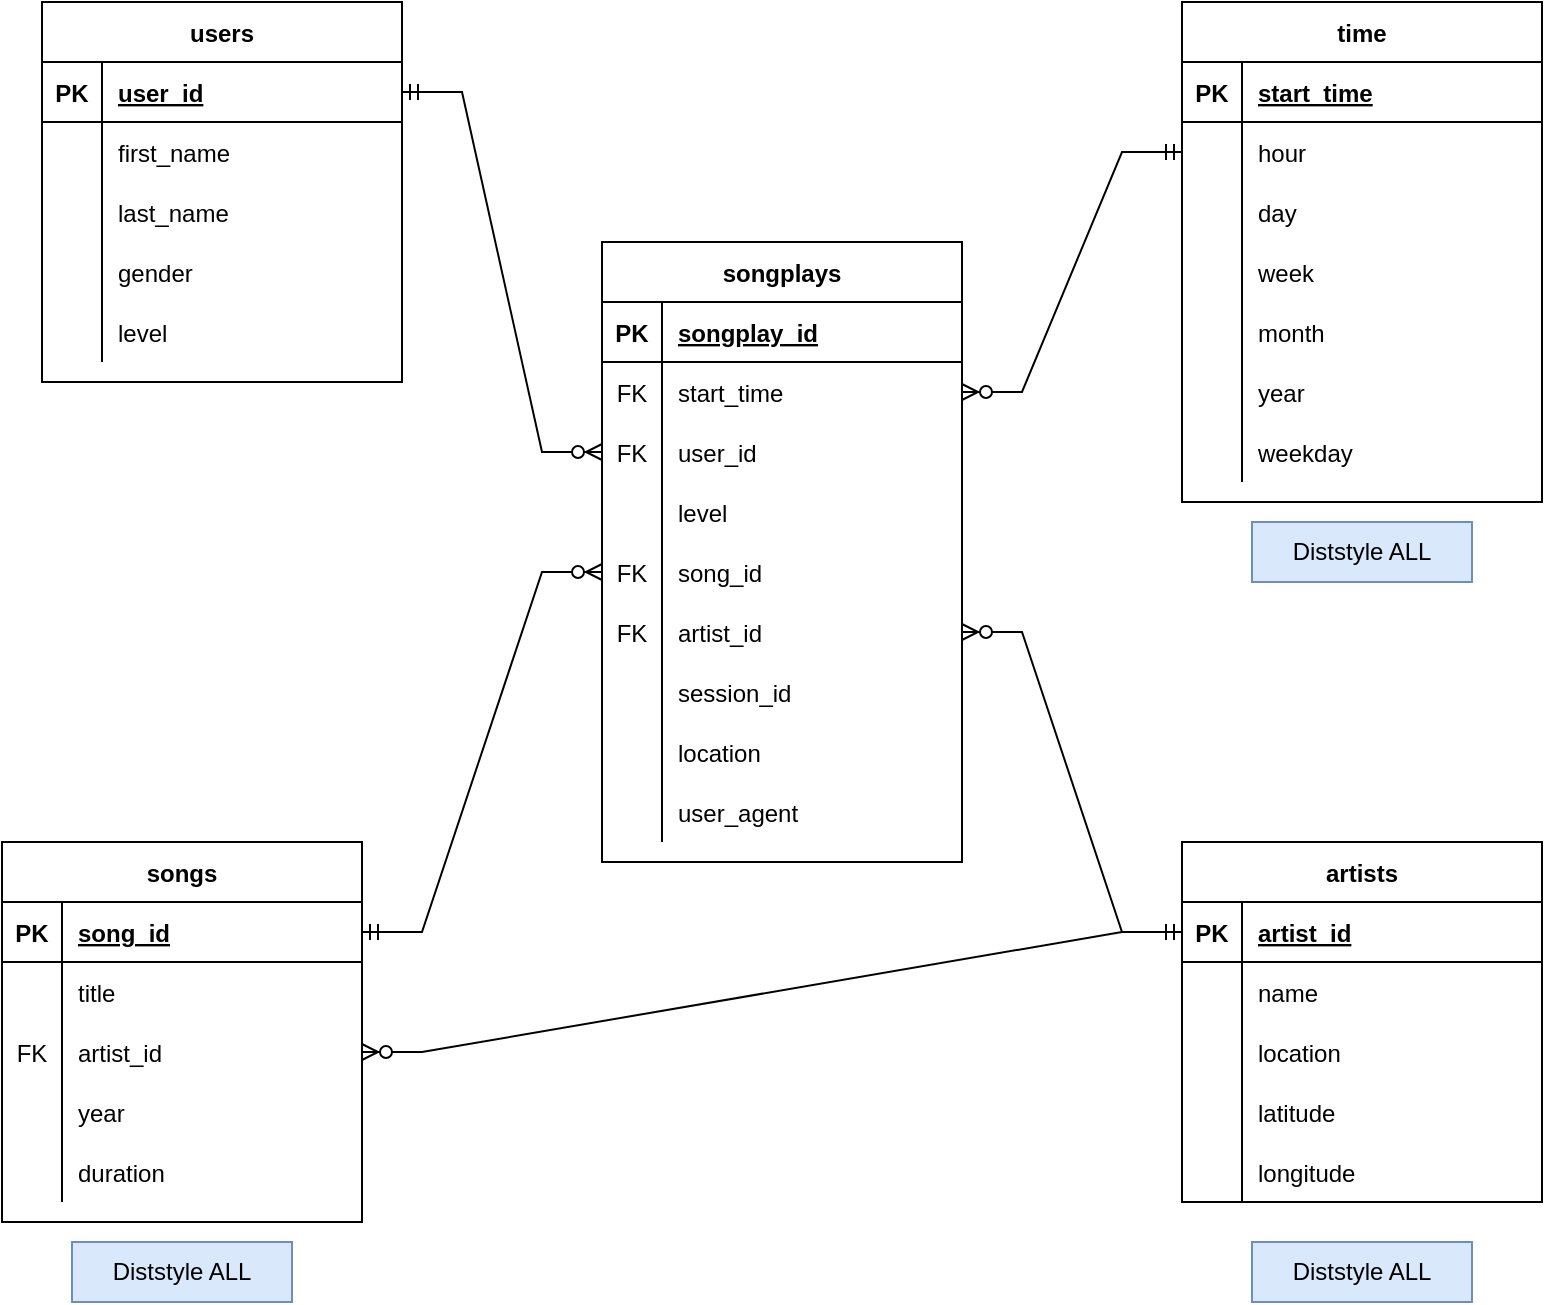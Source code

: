 <mxfile version="17.4.4" type="google" pages="2"><diagram id="8LE7-iuVYeXYyqRuZCR0" name="Page-1"><mxGraphModel dx="818" dy="473" grid="1" gridSize="10" guides="1" tooltips="1" connect="1" arrows="1" fold="1" page="1" pageScale="1" pageWidth="850" pageHeight="1100" math="0" shadow="0"><root><mxCell id="0"/><mxCell id="1" parent="0"/><mxCell id="1mULB4DlafDrZIWsyUj8-1" value="songplays" style="shape=table;startSize=30;container=1;collapsible=1;childLayout=tableLayout;fixedRows=1;rowLines=0;fontStyle=1;align=center;resizeLast=1;" vertex="1" parent="1"><mxGeometry x="330" y="200" width="180" height="310" as="geometry"/></mxCell><mxCell id="1mULB4DlafDrZIWsyUj8-2" value="" style="shape=tableRow;horizontal=0;startSize=0;swimlaneHead=0;swimlaneBody=0;fillColor=none;collapsible=0;dropTarget=0;points=[[0,0.5],[1,0.5]];portConstraint=eastwest;top=0;left=0;right=0;bottom=1;" vertex="1" parent="1mULB4DlafDrZIWsyUj8-1"><mxGeometry y="30" width="180" height="30" as="geometry"/></mxCell><mxCell id="1mULB4DlafDrZIWsyUj8-3" value="PK" style="shape=partialRectangle;connectable=0;fillColor=none;top=0;left=0;bottom=0;right=0;fontStyle=1;overflow=hidden;" vertex="1" parent="1mULB4DlafDrZIWsyUj8-2"><mxGeometry width="30" height="30" as="geometry"><mxRectangle width="30" height="30" as="alternateBounds"/></mxGeometry></mxCell><mxCell id="1mULB4DlafDrZIWsyUj8-4" value="songplay_id" style="shape=partialRectangle;connectable=0;fillColor=none;top=0;left=0;bottom=0;right=0;align=left;spacingLeft=6;fontStyle=5;overflow=hidden;" vertex="1" parent="1mULB4DlafDrZIWsyUj8-2"><mxGeometry x="30" width="150" height="30" as="geometry"><mxRectangle width="150" height="30" as="alternateBounds"/></mxGeometry></mxCell><mxCell id="1mULB4DlafDrZIWsyUj8-5" value="" style="shape=tableRow;horizontal=0;startSize=0;swimlaneHead=0;swimlaneBody=0;fillColor=none;collapsible=0;dropTarget=0;points=[[0,0.5],[1,0.5]];portConstraint=eastwest;top=0;left=0;right=0;bottom=0;" vertex="1" parent="1mULB4DlafDrZIWsyUj8-1"><mxGeometry y="60" width="180" height="30" as="geometry"/></mxCell><mxCell id="1mULB4DlafDrZIWsyUj8-6" value="FK" style="shape=partialRectangle;connectable=0;fillColor=none;top=0;left=0;bottom=0;right=0;editable=1;overflow=hidden;" vertex="1" parent="1mULB4DlafDrZIWsyUj8-5"><mxGeometry width="30" height="30" as="geometry"><mxRectangle width="30" height="30" as="alternateBounds"/></mxGeometry></mxCell><mxCell id="1mULB4DlafDrZIWsyUj8-7" value="start_time" style="shape=partialRectangle;connectable=0;fillColor=none;top=0;left=0;bottom=0;right=0;align=left;spacingLeft=6;overflow=hidden;" vertex="1" parent="1mULB4DlafDrZIWsyUj8-5"><mxGeometry x="30" width="150" height="30" as="geometry"><mxRectangle width="150" height="30" as="alternateBounds"/></mxGeometry></mxCell><mxCell id="1mULB4DlafDrZIWsyUj8-8" value="" style="shape=tableRow;horizontal=0;startSize=0;swimlaneHead=0;swimlaneBody=0;fillColor=none;collapsible=0;dropTarget=0;points=[[0,0.5],[1,0.5]];portConstraint=eastwest;top=0;left=0;right=0;bottom=0;" vertex="1" parent="1mULB4DlafDrZIWsyUj8-1"><mxGeometry y="90" width="180" height="30" as="geometry"/></mxCell><mxCell id="1mULB4DlafDrZIWsyUj8-9" value="FK" style="shape=partialRectangle;connectable=0;fillColor=none;top=0;left=0;bottom=0;right=0;editable=1;overflow=hidden;" vertex="1" parent="1mULB4DlafDrZIWsyUj8-8"><mxGeometry width="30" height="30" as="geometry"><mxRectangle width="30" height="30" as="alternateBounds"/></mxGeometry></mxCell><mxCell id="1mULB4DlafDrZIWsyUj8-10" value="user_id" style="shape=partialRectangle;connectable=0;fillColor=none;top=0;left=0;bottom=0;right=0;align=left;spacingLeft=6;overflow=hidden;" vertex="1" parent="1mULB4DlafDrZIWsyUj8-8"><mxGeometry x="30" width="150" height="30" as="geometry"><mxRectangle width="150" height="30" as="alternateBounds"/></mxGeometry></mxCell><mxCell id="1mULB4DlafDrZIWsyUj8-11" value="" style="shape=tableRow;horizontal=0;startSize=0;swimlaneHead=0;swimlaneBody=0;fillColor=none;collapsible=0;dropTarget=0;points=[[0,0.5],[1,0.5]];portConstraint=eastwest;top=0;left=0;right=0;bottom=0;" vertex="1" parent="1mULB4DlafDrZIWsyUj8-1"><mxGeometry y="120" width="180" height="30" as="geometry"/></mxCell><mxCell id="1mULB4DlafDrZIWsyUj8-12" value="" style="shape=partialRectangle;connectable=0;fillColor=none;top=0;left=0;bottom=0;right=0;editable=1;overflow=hidden;" vertex="1" parent="1mULB4DlafDrZIWsyUj8-11"><mxGeometry width="30" height="30" as="geometry"><mxRectangle width="30" height="30" as="alternateBounds"/></mxGeometry></mxCell><mxCell id="1mULB4DlafDrZIWsyUj8-13" value="level" style="shape=partialRectangle;connectable=0;fillColor=none;top=0;left=0;bottom=0;right=0;align=left;spacingLeft=6;overflow=hidden;" vertex="1" parent="1mULB4DlafDrZIWsyUj8-11"><mxGeometry x="30" width="150" height="30" as="geometry"><mxRectangle width="150" height="30" as="alternateBounds"/></mxGeometry></mxCell><mxCell id="1mULB4DlafDrZIWsyUj8-14" value="" style="shape=tableRow;horizontal=0;startSize=0;swimlaneHead=0;swimlaneBody=0;fillColor=none;collapsible=0;dropTarget=0;points=[[0,0.5],[1,0.5]];portConstraint=eastwest;top=0;left=0;right=0;bottom=0;" vertex="1" parent="1mULB4DlafDrZIWsyUj8-1"><mxGeometry y="150" width="180" height="30" as="geometry"/></mxCell><mxCell id="1mULB4DlafDrZIWsyUj8-15" value="FK" style="shape=partialRectangle;connectable=0;fillColor=none;top=0;left=0;bottom=0;right=0;editable=1;overflow=hidden;" vertex="1" parent="1mULB4DlafDrZIWsyUj8-14"><mxGeometry width="30" height="30" as="geometry"><mxRectangle width="30" height="30" as="alternateBounds"/></mxGeometry></mxCell><mxCell id="1mULB4DlafDrZIWsyUj8-16" value="song_id" style="shape=partialRectangle;connectable=0;fillColor=none;top=0;left=0;bottom=0;right=0;align=left;spacingLeft=6;overflow=hidden;" vertex="1" parent="1mULB4DlafDrZIWsyUj8-14"><mxGeometry x="30" width="150" height="30" as="geometry"><mxRectangle width="150" height="30" as="alternateBounds"/></mxGeometry></mxCell><mxCell id="1mULB4DlafDrZIWsyUj8-17" value="" style="shape=tableRow;horizontal=0;startSize=0;swimlaneHead=0;swimlaneBody=0;fillColor=none;collapsible=0;dropTarget=0;points=[[0,0.5],[1,0.5]];portConstraint=eastwest;top=0;left=0;right=0;bottom=0;" vertex="1" parent="1mULB4DlafDrZIWsyUj8-1"><mxGeometry y="180" width="180" height="30" as="geometry"/></mxCell><mxCell id="1mULB4DlafDrZIWsyUj8-18" value="FK" style="shape=partialRectangle;connectable=0;fillColor=none;top=0;left=0;bottom=0;right=0;editable=1;overflow=hidden;" vertex="1" parent="1mULB4DlafDrZIWsyUj8-17"><mxGeometry width="30" height="30" as="geometry"><mxRectangle width="30" height="30" as="alternateBounds"/></mxGeometry></mxCell><mxCell id="1mULB4DlafDrZIWsyUj8-19" value="artist_id" style="shape=partialRectangle;connectable=0;fillColor=none;top=0;left=0;bottom=0;right=0;align=left;spacingLeft=6;overflow=hidden;" vertex="1" parent="1mULB4DlafDrZIWsyUj8-17"><mxGeometry x="30" width="150" height="30" as="geometry"><mxRectangle width="150" height="30" as="alternateBounds"/></mxGeometry></mxCell><mxCell id="1mULB4DlafDrZIWsyUj8-20" value="" style="shape=tableRow;horizontal=0;startSize=0;swimlaneHead=0;swimlaneBody=0;fillColor=none;collapsible=0;dropTarget=0;points=[[0,0.5],[1,0.5]];portConstraint=eastwest;top=0;left=0;right=0;bottom=0;" vertex="1" parent="1mULB4DlafDrZIWsyUj8-1"><mxGeometry y="210" width="180" height="30" as="geometry"/></mxCell><mxCell id="1mULB4DlafDrZIWsyUj8-21" value="" style="shape=partialRectangle;connectable=0;fillColor=none;top=0;left=0;bottom=0;right=0;editable=1;overflow=hidden;" vertex="1" parent="1mULB4DlafDrZIWsyUj8-20"><mxGeometry width="30" height="30" as="geometry"><mxRectangle width="30" height="30" as="alternateBounds"/></mxGeometry></mxCell><mxCell id="1mULB4DlafDrZIWsyUj8-22" value="session_id" style="shape=partialRectangle;connectable=0;fillColor=none;top=0;left=0;bottom=0;right=0;align=left;spacingLeft=6;overflow=hidden;" vertex="1" parent="1mULB4DlafDrZIWsyUj8-20"><mxGeometry x="30" width="150" height="30" as="geometry"><mxRectangle width="150" height="30" as="alternateBounds"/></mxGeometry></mxCell><mxCell id="1mULB4DlafDrZIWsyUj8-23" value="" style="shape=tableRow;horizontal=0;startSize=0;swimlaneHead=0;swimlaneBody=0;fillColor=none;collapsible=0;dropTarget=0;points=[[0,0.5],[1,0.5]];portConstraint=eastwest;top=0;left=0;right=0;bottom=0;" vertex="1" parent="1mULB4DlafDrZIWsyUj8-1"><mxGeometry y="240" width="180" height="30" as="geometry"/></mxCell><mxCell id="1mULB4DlafDrZIWsyUj8-24" value="" style="shape=partialRectangle;connectable=0;fillColor=none;top=0;left=0;bottom=0;right=0;editable=1;overflow=hidden;" vertex="1" parent="1mULB4DlafDrZIWsyUj8-23"><mxGeometry width="30" height="30" as="geometry"><mxRectangle width="30" height="30" as="alternateBounds"/></mxGeometry></mxCell><mxCell id="1mULB4DlafDrZIWsyUj8-25" value="location" style="shape=partialRectangle;connectable=0;fillColor=none;top=0;left=0;bottom=0;right=0;align=left;spacingLeft=6;overflow=hidden;" vertex="1" parent="1mULB4DlafDrZIWsyUj8-23"><mxGeometry x="30" width="150" height="30" as="geometry"><mxRectangle width="150" height="30" as="alternateBounds"/></mxGeometry></mxCell><mxCell id="1mULB4DlafDrZIWsyUj8-26" value="" style="shape=tableRow;horizontal=0;startSize=0;swimlaneHead=0;swimlaneBody=0;fillColor=none;collapsible=0;dropTarget=0;points=[[0,0.5],[1,0.5]];portConstraint=eastwest;top=0;left=0;right=0;bottom=0;" vertex="1" parent="1mULB4DlafDrZIWsyUj8-1"><mxGeometry y="270" width="180" height="30" as="geometry"/></mxCell><mxCell id="1mULB4DlafDrZIWsyUj8-27" value="" style="shape=partialRectangle;connectable=0;fillColor=none;top=0;left=0;bottom=0;right=0;editable=1;overflow=hidden;" vertex="1" parent="1mULB4DlafDrZIWsyUj8-26"><mxGeometry width="30" height="30" as="geometry"><mxRectangle width="30" height="30" as="alternateBounds"/></mxGeometry></mxCell><mxCell id="1mULB4DlafDrZIWsyUj8-28" value="user_agent" style="shape=partialRectangle;connectable=0;fillColor=none;top=0;left=0;bottom=0;right=0;align=left;spacingLeft=6;overflow=hidden;" vertex="1" parent="1mULB4DlafDrZIWsyUj8-26"><mxGeometry x="30" width="150" height="30" as="geometry"><mxRectangle width="150" height="30" as="alternateBounds"/></mxGeometry></mxCell><mxCell id="1mULB4DlafDrZIWsyUj8-29" value="artists" style="shape=table;startSize=30;container=1;collapsible=1;childLayout=tableLayout;fixedRows=1;rowLines=0;fontStyle=1;align=center;resizeLast=1;" vertex="1" parent="1"><mxGeometry x="620" y="500" width="180" height="180" as="geometry"/></mxCell><mxCell id="1mULB4DlafDrZIWsyUj8-30" value="" style="shape=tableRow;horizontal=0;startSize=0;swimlaneHead=0;swimlaneBody=0;fillColor=none;collapsible=0;dropTarget=0;points=[[0,0.5],[1,0.5]];portConstraint=eastwest;top=0;left=0;right=0;bottom=1;" vertex="1" parent="1mULB4DlafDrZIWsyUj8-29"><mxGeometry y="30" width="180" height="30" as="geometry"/></mxCell><mxCell id="1mULB4DlafDrZIWsyUj8-31" value="PK" style="shape=partialRectangle;connectable=0;fillColor=none;top=0;left=0;bottom=0;right=0;fontStyle=1;overflow=hidden;" vertex="1" parent="1mULB4DlafDrZIWsyUj8-30"><mxGeometry width="30" height="30" as="geometry"><mxRectangle width="30" height="30" as="alternateBounds"/></mxGeometry></mxCell><mxCell id="1mULB4DlafDrZIWsyUj8-32" value="artist_id" style="shape=partialRectangle;connectable=0;fillColor=none;top=0;left=0;bottom=0;right=0;align=left;spacingLeft=6;fontStyle=5;overflow=hidden;" vertex="1" parent="1mULB4DlafDrZIWsyUj8-30"><mxGeometry x="30" width="150" height="30" as="geometry"><mxRectangle width="150" height="30" as="alternateBounds"/></mxGeometry></mxCell><mxCell id="1mULB4DlafDrZIWsyUj8-33" value="" style="shape=tableRow;horizontal=0;startSize=0;swimlaneHead=0;swimlaneBody=0;fillColor=none;collapsible=0;dropTarget=0;points=[[0,0.5],[1,0.5]];portConstraint=eastwest;top=0;left=0;right=0;bottom=0;" vertex="1" parent="1mULB4DlafDrZIWsyUj8-29"><mxGeometry y="60" width="180" height="30" as="geometry"/></mxCell><mxCell id="1mULB4DlafDrZIWsyUj8-34" value="" style="shape=partialRectangle;connectable=0;fillColor=none;top=0;left=0;bottom=0;right=0;editable=1;overflow=hidden;" vertex="1" parent="1mULB4DlafDrZIWsyUj8-33"><mxGeometry width="30" height="30" as="geometry"><mxRectangle width="30" height="30" as="alternateBounds"/></mxGeometry></mxCell><mxCell id="1mULB4DlafDrZIWsyUj8-35" value="name" style="shape=partialRectangle;connectable=0;fillColor=none;top=0;left=0;bottom=0;right=0;align=left;spacingLeft=6;overflow=hidden;" vertex="1" parent="1mULB4DlafDrZIWsyUj8-33"><mxGeometry x="30" width="150" height="30" as="geometry"><mxRectangle width="150" height="30" as="alternateBounds"/></mxGeometry></mxCell><mxCell id="1mULB4DlafDrZIWsyUj8-36" value="" style="shape=tableRow;horizontal=0;startSize=0;swimlaneHead=0;swimlaneBody=0;fillColor=none;collapsible=0;dropTarget=0;points=[[0,0.5],[1,0.5]];portConstraint=eastwest;top=0;left=0;right=0;bottom=0;" vertex="1" parent="1mULB4DlafDrZIWsyUj8-29"><mxGeometry y="90" width="180" height="30" as="geometry"/></mxCell><mxCell id="1mULB4DlafDrZIWsyUj8-37" value="" style="shape=partialRectangle;connectable=0;fillColor=none;top=0;left=0;bottom=0;right=0;editable=1;overflow=hidden;" vertex="1" parent="1mULB4DlafDrZIWsyUj8-36"><mxGeometry width="30" height="30" as="geometry"><mxRectangle width="30" height="30" as="alternateBounds"/></mxGeometry></mxCell><mxCell id="1mULB4DlafDrZIWsyUj8-38" value="location" style="shape=partialRectangle;connectable=0;fillColor=none;top=0;left=0;bottom=0;right=0;align=left;spacingLeft=6;overflow=hidden;" vertex="1" parent="1mULB4DlafDrZIWsyUj8-36"><mxGeometry x="30" width="150" height="30" as="geometry"><mxRectangle width="150" height="30" as="alternateBounds"/></mxGeometry></mxCell><mxCell id="1mULB4DlafDrZIWsyUj8-39" value="" style="shape=tableRow;horizontal=0;startSize=0;swimlaneHead=0;swimlaneBody=0;fillColor=none;collapsible=0;dropTarget=0;points=[[0,0.5],[1,0.5]];portConstraint=eastwest;top=0;left=0;right=0;bottom=0;" vertex="1" parent="1mULB4DlafDrZIWsyUj8-29"><mxGeometry y="120" width="180" height="30" as="geometry"/></mxCell><mxCell id="1mULB4DlafDrZIWsyUj8-40" value="" style="shape=partialRectangle;connectable=0;fillColor=none;top=0;left=0;bottom=0;right=0;editable=1;overflow=hidden;" vertex="1" parent="1mULB4DlafDrZIWsyUj8-39"><mxGeometry width="30" height="30" as="geometry"><mxRectangle width="30" height="30" as="alternateBounds"/></mxGeometry></mxCell><mxCell id="1mULB4DlafDrZIWsyUj8-41" value="latitude" style="shape=partialRectangle;connectable=0;fillColor=none;top=0;left=0;bottom=0;right=0;align=left;spacingLeft=6;overflow=hidden;" vertex="1" parent="1mULB4DlafDrZIWsyUj8-39"><mxGeometry x="30" width="150" height="30" as="geometry"><mxRectangle width="150" height="30" as="alternateBounds"/></mxGeometry></mxCell><mxCell id="1mULB4DlafDrZIWsyUj8-42" value="" style="shape=tableRow;horizontal=0;startSize=0;swimlaneHead=0;swimlaneBody=0;fillColor=none;collapsible=0;dropTarget=0;points=[[0,0.5],[1,0.5]];portConstraint=eastwest;top=0;left=0;right=0;bottom=0;" vertex="1" parent="1mULB4DlafDrZIWsyUj8-29"><mxGeometry y="150" width="180" height="30" as="geometry"/></mxCell><mxCell id="1mULB4DlafDrZIWsyUj8-43" value="" style="shape=partialRectangle;connectable=0;fillColor=none;top=0;left=0;bottom=0;right=0;editable=1;overflow=hidden;" vertex="1" parent="1mULB4DlafDrZIWsyUj8-42"><mxGeometry width="30" height="30" as="geometry"><mxRectangle width="30" height="30" as="alternateBounds"/></mxGeometry></mxCell><mxCell id="1mULB4DlafDrZIWsyUj8-44" value="longitude" style="shape=partialRectangle;connectable=0;fillColor=none;top=0;left=0;bottom=0;right=0;align=left;spacingLeft=6;overflow=hidden;" vertex="1" parent="1mULB4DlafDrZIWsyUj8-42"><mxGeometry x="30" width="150" height="30" as="geometry"><mxRectangle width="150" height="30" as="alternateBounds"/></mxGeometry></mxCell><mxCell id="1mULB4DlafDrZIWsyUj8-45" value="users" style="shape=table;startSize=30;container=1;collapsible=1;childLayout=tableLayout;fixedRows=1;rowLines=0;fontStyle=1;align=center;resizeLast=1;" vertex="1" parent="1"><mxGeometry x="50" y="80" width="180" height="190" as="geometry"/></mxCell><mxCell id="1mULB4DlafDrZIWsyUj8-46" value="" style="shape=tableRow;horizontal=0;startSize=0;swimlaneHead=0;swimlaneBody=0;fillColor=none;collapsible=0;dropTarget=0;points=[[0,0.5],[1,0.5]];portConstraint=eastwest;top=0;left=0;right=0;bottom=1;" vertex="1" parent="1mULB4DlafDrZIWsyUj8-45"><mxGeometry y="30" width="180" height="30" as="geometry"/></mxCell><mxCell id="1mULB4DlafDrZIWsyUj8-47" value="PK" style="shape=partialRectangle;connectable=0;fillColor=none;top=0;left=0;bottom=0;right=0;fontStyle=1;overflow=hidden;" vertex="1" parent="1mULB4DlafDrZIWsyUj8-46"><mxGeometry width="30" height="30" as="geometry"><mxRectangle width="30" height="30" as="alternateBounds"/></mxGeometry></mxCell><mxCell id="1mULB4DlafDrZIWsyUj8-48" value="user_id" style="shape=partialRectangle;connectable=0;fillColor=none;top=0;left=0;bottom=0;right=0;align=left;spacingLeft=6;fontStyle=5;overflow=hidden;" vertex="1" parent="1mULB4DlafDrZIWsyUj8-46"><mxGeometry x="30" width="150" height="30" as="geometry"><mxRectangle width="150" height="30" as="alternateBounds"/></mxGeometry></mxCell><mxCell id="1mULB4DlafDrZIWsyUj8-49" value="" style="shape=tableRow;horizontal=0;startSize=0;swimlaneHead=0;swimlaneBody=0;fillColor=none;collapsible=0;dropTarget=0;points=[[0,0.5],[1,0.5]];portConstraint=eastwest;top=0;left=0;right=0;bottom=0;" vertex="1" parent="1mULB4DlafDrZIWsyUj8-45"><mxGeometry y="60" width="180" height="30" as="geometry"/></mxCell><mxCell id="1mULB4DlafDrZIWsyUj8-50" value="" style="shape=partialRectangle;connectable=0;fillColor=none;top=0;left=0;bottom=0;right=0;editable=1;overflow=hidden;" vertex="1" parent="1mULB4DlafDrZIWsyUj8-49"><mxGeometry width="30" height="30" as="geometry"><mxRectangle width="30" height="30" as="alternateBounds"/></mxGeometry></mxCell><mxCell id="1mULB4DlafDrZIWsyUj8-51" value="first_name" style="shape=partialRectangle;connectable=0;fillColor=none;top=0;left=0;bottom=0;right=0;align=left;spacingLeft=6;overflow=hidden;" vertex="1" parent="1mULB4DlafDrZIWsyUj8-49"><mxGeometry x="30" width="150" height="30" as="geometry"><mxRectangle width="150" height="30" as="alternateBounds"/></mxGeometry></mxCell><mxCell id="1mULB4DlafDrZIWsyUj8-52" value="" style="shape=tableRow;horizontal=0;startSize=0;swimlaneHead=0;swimlaneBody=0;fillColor=none;collapsible=0;dropTarget=0;points=[[0,0.5],[1,0.5]];portConstraint=eastwest;top=0;left=0;right=0;bottom=0;" vertex="1" parent="1mULB4DlafDrZIWsyUj8-45"><mxGeometry y="90" width="180" height="30" as="geometry"/></mxCell><mxCell id="1mULB4DlafDrZIWsyUj8-53" value="" style="shape=partialRectangle;connectable=0;fillColor=none;top=0;left=0;bottom=0;right=0;editable=1;overflow=hidden;" vertex="1" parent="1mULB4DlafDrZIWsyUj8-52"><mxGeometry width="30" height="30" as="geometry"><mxRectangle width="30" height="30" as="alternateBounds"/></mxGeometry></mxCell><mxCell id="1mULB4DlafDrZIWsyUj8-54" value="last_name" style="shape=partialRectangle;connectable=0;fillColor=none;top=0;left=0;bottom=0;right=0;align=left;spacingLeft=6;overflow=hidden;" vertex="1" parent="1mULB4DlafDrZIWsyUj8-52"><mxGeometry x="30" width="150" height="30" as="geometry"><mxRectangle width="150" height="30" as="alternateBounds"/></mxGeometry></mxCell><mxCell id="1mULB4DlafDrZIWsyUj8-55" value="" style="shape=tableRow;horizontal=0;startSize=0;swimlaneHead=0;swimlaneBody=0;fillColor=none;collapsible=0;dropTarget=0;points=[[0,0.5],[1,0.5]];portConstraint=eastwest;top=0;left=0;right=0;bottom=0;" vertex="1" parent="1mULB4DlafDrZIWsyUj8-45"><mxGeometry y="120" width="180" height="30" as="geometry"/></mxCell><mxCell id="1mULB4DlafDrZIWsyUj8-56" value="" style="shape=partialRectangle;connectable=0;fillColor=none;top=0;left=0;bottom=0;right=0;editable=1;overflow=hidden;" vertex="1" parent="1mULB4DlafDrZIWsyUj8-55"><mxGeometry width="30" height="30" as="geometry"><mxRectangle width="30" height="30" as="alternateBounds"/></mxGeometry></mxCell><mxCell id="1mULB4DlafDrZIWsyUj8-57" value="gender" style="shape=partialRectangle;connectable=0;fillColor=none;top=0;left=0;bottom=0;right=0;align=left;spacingLeft=6;overflow=hidden;" vertex="1" parent="1mULB4DlafDrZIWsyUj8-55"><mxGeometry x="30" width="150" height="30" as="geometry"><mxRectangle width="150" height="30" as="alternateBounds"/></mxGeometry></mxCell><mxCell id="1mULB4DlafDrZIWsyUj8-58" value="" style="shape=tableRow;horizontal=0;startSize=0;swimlaneHead=0;swimlaneBody=0;fillColor=none;collapsible=0;dropTarget=0;points=[[0,0.5],[1,0.5]];portConstraint=eastwest;top=0;left=0;right=0;bottom=0;" vertex="1" parent="1mULB4DlafDrZIWsyUj8-45"><mxGeometry y="150" width="180" height="30" as="geometry"/></mxCell><mxCell id="1mULB4DlafDrZIWsyUj8-59" value="" style="shape=partialRectangle;connectable=0;fillColor=none;top=0;left=0;bottom=0;right=0;editable=1;overflow=hidden;" vertex="1" parent="1mULB4DlafDrZIWsyUj8-58"><mxGeometry width="30" height="30" as="geometry"><mxRectangle width="30" height="30" as="alternateBounds"/></mxGeometry></mxCell><mxCell id="1mULB4DlafDrZIWsyUj8-60" value="level" style="shape=partialRectangle;connectable=0;fillColor=none;top=0;left=0;bottom=0;right=0;align=left;spacingLeft=6;overflow=hidden;" vertex="1" parent="1mULB4DlafDrZIWsyUj8-58"><mxGeometry x="30" width="150" height="30" as="geometry"><mxRectangle width="150" height="30" as="alternateBounds"/></mxGeometry></mxCell><mxCell id="1mULB4DlafDrZIWsyUj8-61" value="time" style="shape=table;startSize=30;container=1;collapsible=1;childLayout=tableLayout;fixedRows=1;rowLines=0;fontStyle=1;align=center;resizeLast=1;" vertex="1" parent="1"><mxGeometry x="620" y="80" width="180" height="250" as="geometry"/></mxCell><mxCell id="1mULB4DlafDrZIWsyUj8-62" value="" style="shape=tableRow;horizontal=0;startSize=0;swimlaneHead=0;swimlaneBody=0;fillColor=none;collapsible=0;dropTarget=0;points=[[0,0.5],[1,0.5]];portConstraint=eastwest;top=0;left=0;right=0;bottom=1;" vertex="1" parent="1mULB4DlafDrZIWsyUj8-61"><mxGeometry y="30" width="180" height="30" as="geometry"/></mxCell><mxCell id="1mULB4DlafDrZIWsyUj8-63" value="PK" style="shape=partialRectangle;connectable=0;fillColor=none;top=0;left=0;bottom=0;right=0;fontStyle=1;overflow=hidden;" vertex="1" parent="1mULB4DlafDrZIWsyUj8-62"><mxGeometry width="30" height="30" as="geometry"><mxRectangle width="30" height="30" as="alternateBounds"/></mxGeometry></mxCell><mxCell id="1mULB4DlafDrZIWsyUj8-64" value="start_time" style="shape=partialRectangle;connectable=0;fillColor=none;top=0;left=0;bottom=0;right=0;align=left;spacingLeft=6;fontStyle=5;overflow=hidden;" vertex="1" parent="1mULB4DlafDrZIWsyUj8-62"><mxGeometry x="30" width="150" height="30" as="geometry"><mxRectangle width="150" height="30" as="alternateBounds"/></mxGeometry></mxCell><mxCell id="1mULB4DlafDrZIWsyUj8-65" value="" style="shape=tableRow;horizontal=0;startSize=0;swimlaneHead=0;swimlaneBody=0;fillColor=none;collapsible=0;dropTarget=0;points=[[0,0.5],[1,0.5]];portConstraint=eastwest;top=0;left=0;right=0;bottom=0;" vertex="1" parent="1mULB4DlafDrZIWsyUj8-61"><mxGeometry y="60" width="180" height="30" as="geometry"/></mxCell><mxCell id="1mULB4DlafDrZIWsyUj8-66" value="" style="shape=partialRectangle;connectable=0;fillColor=none;top=0;left=0;bottom=0;right=0;editable=1;overflow=hidden;" vertex="1" parent="1mULB4DlafDrZIWsyUj8-65"><mxGeometry width="30" height="30" as="geometry"><mxRectangle width="30" height="30" as="alternateBounds"/></mxGeometry></mxCell><mxCell id="1mULB4DlafDrZIWsyUj8-67" value="hour" style="shape=partialRectangle;connectable=0;fillColor=none;top=0;left=0;bottom=0;right=0;align=left;spacingLeft=6;overflow=hidden;" vertex="1" parent="1mULB4DlafDrZIWsyUj8-65"><mxGeometry x="30" width="150" height="30" as="geometry"><mxRectangle width="150" height="30" as="alternateBounds"/></mxGeometry></mxCell><mxCell id="1mULB4DlafDrZIWsyUj8-68" value="" style="shape=tableRow;horizontal=0;startSize=0;swimlaneHead=0;swimlaneBody=0;fillColor=none;collapsible=0;dropTarget=0;points=[[0,0.5],[1,0.5]];portConstraint=eastwest;top=0;left=0;right=0;bottom=0;" vertex="1" parent="1mULB4DlafDrZIWsyUj8-61"><mxGeometry y="90" width="180" height="30" as="geometry"/></mxCell><mxCell id="1mULB4DlafDrZIWsyUj8-69" value="" style="shape=partialRectangle;connectable=0;fillColor=none;top=0;left=0;bottom=0;right=0;editable=1;overflow=hidden;" vertex="1" parent="1mULB4DlafDrZIWsyUj8-68"><mxGeometry width="30" height="30" as="geometry"><mxRectangle width="30" height="30" as="alternateBounds"/></mxGeometry></mxCell><mxCell id="1mULB4DlafDrZIWsyUj8-70" value="day" style="shape=partialRectangle;connectable=0;fillColor=none;top=0;left=0;bottom=0;right=0;align=left;spacingLeft=6;overflow=hidden;" vertex="1" parent="1mULB4DlafDrZIWsyUj8-68"><mxGeometry x="30" width="150" height="30" as="geometry"><mxRectangle width="150" height="30" as="alternateBounds"/></mxGeometry></mxCell><mxCell id="1mULB4DlafDrZIWsyUj8-71" value="" style="shape=tableRow;horizontal=0;startSize=0;swimlaneHead=0;swimlaneBody=0;fillColor=none;collapsible=0;dropTarget=0;points=[[0,0.5],[1,0.5]];portConstraint=eastwest;top=0;left=0;right=0;bottom=0;" vertex="1" parent="1mULB4DlafDrZIWsyUj8-61"><mxGeometry y="120" width="180" height="30" as="geometry"/></mxCell><mxCell id="1mULB4DlafDrZIWsyUj8-72" value="" style="shape=partialRectangle;connectable=0;fillColor=none;top=0;left=0;bottom=0;right=0;editable=1;overflow=hidden;" vertex="1" parent="1mULB4DlafDrZIWsyUj8-71"><mxGeometry width="30" height="30" as="geometry"><mxRectangle width="30" height="30" as="alternateBounds"/></mxGeometry></mxCell><mxCell id="1mULB4DlafDrZIWsyUj8-73" value="week" style="shape=partialRectangle;connectable=0;fillColor=none;top=0;left=0;bottom=0;right=0;align=left;spacingLeft=6;overflow=hidden;" vertex="1" parent="1mULB4DlafDrZIWsyUj8-71"><mxGeometry x="30" width="150" height="30" as="geometry"><mxRectangle width="150" height="30" as="alternateBounds"/></mxGeometry></mxCell><mxCell id="1mULB4DlafDrZIWsyUj8-74" value="" style="shape=tableRow;horizontal=0;startSize=0;swimlaneHead=0;swimlaneBody=0;fillColor=none;collapsible=0;dropTarget=0;points=[[0,0.5],[1,0.5]];portConstraint=eastwest;top=0;left=0;right=0;bottom=0;" vertex="1" parent="1mULB4DlafDrZIWsyUj8-61"><mxGeometry y="150" width="180" height="30" as="geometry"/></mxCell><mxCell id="1mULB4DlafDrZIWsyUj8-75" value="" style="shape=partialRectangle;connectable=0;fillColor=none;top=0;left=0;bottom=0;right=0;editable=1;overflow=hidden;" vertex="1" parent="1mULB4DlafDrZIWsyUj8-74"><mxGeometry width="30" height="30" as="geometry"><mxRectangle width="30" height="30" as="alternateBounds"/></mxGeometry></mxCell><mxCell id="1mULB4DlafDrZIWsyUj8-76" value="month" style="shape=partialRectangle;connectable=0;fillColor=none;top=0;left=0;bottom=0;right=0;align=left;spacingLeft=6;overflow=hidden;" vertex="1" parent="1mULB4DlafDrZIWsyUj8-74"><mxGeometry x="30" width="150" height="30" as="geometry"><mxRectangle width="150" height="30" as="alternateBounds"/></mxGeometry></mxCell><mxCell id="1mULB4DlafDrZIWsyUj8-77" value="" style="shape=tableRow;horizontal=0;startSize=0;swimlaneHead=0;swimlaneBody=0;fillColor=none;collapsible=0;dropTarget=0;points=[[0,0.5],[1,0.5]];portConstraint=eastwest;top=0;left=0;right=0;bottom=0;" vertex="1" parent="1mULB4DlafDrZIWsyUj8-61"><mxGeometry y="180" width="180" height="30" as="geometry"/></mxCell><mxCell id="1mULB4DlafDrZIWsyUj8-78" value="" style="shape=partialRectangle;connectable=0;fillColor=none;top=0;left=0;bottom=0;right=0;editable=1;overflow=hidden;" vertex="1" parent="1mULB4DlafDrZIWsyUj8-77"><mxGeometry width="30" height="30" as="geometry"><mxRectangle width="30" height="30" as="alternateBounds"/></mxGeometry></mxCell><mxCell id="1mULB4DlafDrZIWsyUj8-79" value="year" style="shape=partialRectangle;connectable=0;fillColor=none;top=0;left=0;bottom=0;right=0;align=left;spacingLeft=6;overflow=hidden;" vertex="1" parent="1mULB4DlafDrZIWsyUj8-77"><mxGeometry x="30" width="150" height="30" as="geometry"><mxRectangle width="150" height="30" as="alternateBounds"/></mxGeometry></mxCell><mxCell id="1mULB4DlafDrZIWsyUj8-80" value="" style="shape=tableRow;horizontal=0;startSize=0;swimlaneHead=0;swimlaneBody=0;fillColor=none;collapsible=0;dropTarget=0;points=[[0,0.5],[1,0.5]];portConstraint=eastwest;top=0;left=0;right=0;bottom=0;" vertex="1" parent="1mULB4DlafDrZIWsyUj8-61"><mxGeometry y="210" width="180" height="30" as="geometry"/></mxCell><mxCell id="1mULB4DlafDrZIWsyUj8-81" value="" style="shape=partialRectangle;connectable=0;fillColor=none;top=0;left=0;bottom=0;right=0;editable=1;overflow=hidden;" vertex="1" parent="1mULB4DlafDrZIWsyUj8-80"><mxGeometry width="30" height="30" as="geometry"><mxRectangle width="30" height="30" as="alternateBounds"/></mxGeometry></mxCell><mxCell id="1mULB4DlafDrZIWsyUj8-82" value="weekday" style="shape=partialRectangle;connectable=0;fillColor=none;top=0;left=0;bottom=0;right=0;align=left;spacingLeft=6;overflow=hidden;" vertex="1" parent="1mULB4DlafDrZIWsyUj8-80"><mxGeometry x="30" width="150" height="30" as="geometry"><mxRectangle width="150" height="30" as="alternateBounds"/></mxGeometry></mxCell><mxCell id="1mULB4DlafDrZIWsyUj8-83" value="songs" style="shape=table;startSize=30;container=1;collapsible=1;childLayout=tableLayout;fixedRows=1;rowLines=0;fontStyle=1;align=center;resizeLast=1;" vertex="1" parent="1"><mxGeometry x="30" y="500" width="180" height="190" as="geometry"/></mxCell><mxCell id="1mULB4DlafDrZIWsyUj8-84" value="" style="shape=tableRow;horizontal=0;startSize=0;swimlaneHead=0;swimlaneBody=0;fillColor=none;collapsible=0;dropTarget=0;points=[[0,0.5],[1,0.5]];portConstraint=eastwest;top=0;left=0;right=0;bottom=1;" vertex="1" parent="1mULB4DlafDrZIWsyUj8-83"><mxGeometry y="30" width="180" height="30" as="geometry"/></mxCell><mxCell id="1mULB4DlafDrZIWsyUj8-85" value="PK" style="shape=partialRectangle;connectable=0;fillColor=none;top=0;left=0;bottom=0;right=0;fontStyle=1;overflow=hidden;" vertex="1" parent="1mULB4DlafDrZIWsyUj8-84"><mxGeometry width="30" height="30" as="geometry"><mxRectangle width="30" height="30" as="alternateBounds"/></mxGeometry></mxCell><mxCell id="1mULB4DlafDrZIWsyUj8-86" value="song_id" style="shape=partialRectangle;connectable=0;fillColor=none;top=0;left=0;bottom=0;right=0;align=left;spacingLeft=6;fontStyle=5;overflow=hidden;" vertex="1" parent="1mULB4DlafDrZIWsyUj8-84"><mxGeometry x="30" width="150" height="30" as="geometry"><mxRectangle width="150" height="30" as="alternateBounds"/></mxGeometry></mxCell><mxCell id="1mULB4DlafDrZIWsyUj8-87" value="" style="shape=tableRow;horizontal=0;startSize=0;swimlaneHead=0;swimlaneBody=0;fillColor=none;collapsible=0;dropTarget=0;points=[[0,0.5],[1,0.5]];portConstraint=eastwest;top=0;left=0;right=0;bottom=0;" vertex="1" parent="1mULB4DlafDrZIWsyUj8-83"><mxGeometry y="60" width="180" height="30" as="geometry"/></mxCell><mxCell id="1mULB4DlafDrZIWsyUj8-88" value="" style="shape=partialRectangle;connectable=0;fillColor=none;top=0;left=0;bottom=0;right=0;editable=1;overflow=hidden;" vertex="1" parent="1mULB4DlafDrZIWsyUj8-87"><mxGeometry width="30" height="30" as="geometry"><mxRectangle width="30" height="30" as="alternateBounds"/></mxGeometry></mxCell><mxCell id="1mULB4DlafDrZIWsyUj8-89" value="title" style="shape=partialRectangle;connectable=0;fillColor=none;top=0;left=0;bottom=0;right=0;align=left;spacingLeft=6;overflow=hidden;" vertex="1" parent="1mULB4DlafDrZIWsyUj8-87"><mxGeometry x="30" width="150" height="30" as="geometry"><mxRectangle width="150" height="30" as="alternateBounds"/></mxGeometry></mxCell><mxCell id="1mULB4DlafDrZIWsyUj8-90" value="" style="shape=tableRow;horizontal=0;startSize=0;swimlaneHead=0;swimlaneBody=0;fillColor=none;collapsible=0;dropTarget=0;points=[[0,0.5],[1,0.5]];portConstraint=eastwest;top=0;left=0;right=0;bottom=0;" vertex="1" parent="1mULB4DlafDrZIWsyUj8-83"><mxGeometry y="90" width="180" height="30" as="geometry"/></mxCell><mxCell id="1mULB4DlafDrZIWsyUj8-91" value="FK" style="shape=partialRectangle;connectable=0;fillColor=none;top=0;left=0;bottom=0;right=0;editable=1;overflow=hidden;" vertex="1" parent="1mULB4DlafDrZIWsyUj8-90"><mxGeometry width="30" height="30" as="geometry"><mxRectangle width="30" height="30" as="alternateBounds"/></mxGeometry></mxCell><mxCell id="1mULB4DlafDrZIWsyUj8-92" value="artist_id    " style="shape=partialRectangle;connectable=0;fillColor=none;top=0;left=0;bottom=0;right=0;align=left;spacingLeft=6;overflow=hidden;" vertex="1" parent="1mULB4DlafDrZIWsyUj8-90"><mxGeometry x="30" width="150" height="30" as="geometry"><mxRectangle width="150" height="30" as="alternateBounds"/></mxGeometry></mxCell><mxCell id="1mULB4DlafDrZIWsyUj8-93" value="" style="shape=tableRow;horizontal=0;startSize=0;swimlaneHead=0;swimlaneBody=0;fillColor=none;collapsible=0;dropTarget=0;points=[[0,0.5],[1,0.5]];portConstraint=eastwest;top=0;left=0;right=0;bottom=0;" vertex="1" parent="1mULB4DlafDrZIWsyUj8-83"><mxGeometry y="120" width="180" height="30" as="geometry"/></mxCell><mxCell id="1mULB4DlafDrZIWsyUj8-94" value="" style="shape=partialRectangle;connectable=0;fillColor=none;top=0;left=0;bottom=0;right=0;editable=1;overflow=hidden;" vertex="1" parent="1mULB4DlafDrZIWsyUj8-93"><mxGeometry width="30" height="30" as="geometry"><mxRectangle width="30" height="30" as="alternateBounds"/></mxGeometry></mxCell><mxCell id="1mULB4DlafDrZIWsyUj8-95" value="year" style="shape=partialRectangle;connectable=0;fillColor=none;top=0;left=0;bottom=0;right=0;align=left;spacingLeft=6;overflow=hidden;" vertex="1" parent="1mULB4DlafDrZIWsyUj8-93"><mxGeometry x="30" width="150" height="30" as="geometry"><mxRectangle width="150" height="30" as="alternateBounds"/></mxGeometry></mxCell><mxCell id="1mULB4DlafDrZIWsyUj8-96" value="" style="shape=tableRow;horizontal=0;startSize=0;swimlaneHead=0;swimlaneBody=0;fillColor=none;collapsible=0;dropTarget=0;points=[[0,0.5],[1,0.5]];portConstraint=eastwest;top=0;left=0;right=0;bottom=0;" vertex="1" parent="1mULB4DlafDrZIWsyUj8-83"><mxGeometry y="150" width="180" height="30" as="geometry"/></mxCell><mxCell id="1mULB4DlafDrZIWsyUj8-97" value="" style="shape=partialRectangle;connectable=0;fillColor=none;top=0;left=0;bottom=0;right=0;editable=1;overflow=hidden;" vertex="1" parent="1mULB4DlafDrZIWsyUj8-96"><mxGeometry width="30" height="30" as="geometry"><mxRectangle width="30" height="30" as="alternateBounds"/></mxGeometry></mxCell><mxCell id="1mULB4DlafDrZIWsyUj8-98" value="duration" style="shape=partialRectangle;connectable=0;fillColor=none;top=0;left=0;bottom=0;right=0;align=left;spacingLeft=6;overflow=hidden;" vertex="1" parent="1mULB4DlafDrZIWsyUj8-96"><mxGeometry x="30" width="150" height="30" as="geometry"><mxRectangle width="150" height="30" as="alternateBounds"/></mxGeometry></mxCell><mxCell id="1mULB4DlafDrZIWsyUj8-99" value="" style="edgeStyle=entityRelationEdgeStyle;fontSize=12;html=1;endArrow=ERzeroToMany;startArrow=ERmandOne;rounded=0;exitX=1;exitY=0.5;exitDx=0;exitDy=0;entryX=0;entryY=0.5;entryDx=0;entryDy=0;" edge="1" parent="1" source="1mULB4DlafDrZIWsyUj8-46" target="1mULB4DlafDrZIWsyUj8-8"><mxGeometry width="100" height="100" relative="1" as="geometry"><mxPoint x="460" y="430" as="sourcePoint"/><mxPoint x="560" y="330" as="targetPoint"/></mxGeometry></mxCell><mxCell id="1mULB4DlafDrZIWsyUj8-100" value="" style="edgeStyle=entityRelationEdgeStyle;fontSize=12;html=1;endArrow=ERzeroToMany;startArrow=ERmandOne;rounded=0;exitX=0;exitY=0.5;exitDx=0;exitDy=0;entryX=1;entryY=0.5;entryDx=0;entryDy=0;" edge="1" parent="1" source="1mULB4DlafDrZIWsyUj8-65" target="1mULB4DlafDrZIWsyUj8-5"><mxGeometry width="100" height="100" relative="1" as="geometry"><mxPoint x="520" y="169" as="sourcePoint"/><mxPoint x="530" y="240" as="targetPoint"/></mxGeometry></mxCell><mxCell id="1mULB4DlafDrZIWsyUj8-101" value="" style="edgeStyle=entityRelationEdgeStyle;fontSize=12;html=1;endArrow=ERzeroToMany;startArrow=ERmandOne;rounded=0;exitX=1;exitY=0.5;exitDx=0;exitDy=0;entryX=0;entryY=0.5;entryDx=0;entryDy=0;" edge="1" parent="1" source="1mULB4DlafDrZIWsyUj8-84" target="1mULB4DlafDrZIWsyUj8-14"><mxGeometry width="100" height="100" relative="1" as="geometry"><mxPoint x="270" y="360" as="sourcePoint"/><mxPoint x="160" y="480" as="targetPoint"/></mxGeometry></mxCell><mxCell id="1mULB4DlafDrZIWsyUj8-102" value="" style="edgeStyle=entityRelationEdgeStyle;fontSize=12;html=1;endArrow=ERzeroToMany;startArrow=ERmandOne;rounded=0;exitX=0;exitY=0.5;exitDx=0;exitDy=0;entryX=1;entryY=0.5;entryDx=0;entryDy=0;" edge="1" parent="1" source="1mULB4DlafDrZIWsyUj8-30" target="1mULB4DlafDrZIWsyUj8-17"><mxGeometry width="100" height="100" relative="1" as="geometry"><mxPoint x="220" y="555" as="sourcePoint"/><mxPoint x="340" y="375" as="targetPoint"/></mxGeometry></mxCell><mxCell id="1mULB4DlafDrZIWsyUj8-103" value="" style="edgeStyle=entityRelationEdgeStyle;fontSize=12;html=1;endArrow=ERzeroToMany;startArrow=ERmandOne;rounded=0;exitX=0;exitY=0.5;exitDx=0;exitDy=0;entryX=1;entryY=0.5;entryDx=0;entryDy=0;" edge="1" parent="1" source="1mULB4DlafDrZIWsyUj8-30" target="1mULB4DlafDrZIWsyUj8-90"><mxGeometry width="100" height="100" relative="1" as="geometry"><mxPoint x="220" y="555" as="sourcePoint"/><mxPoint x="340" y="375" as="targetPoint"/></mxGeometry></mxCell><mxCell id="1mULB4DlafDrZIWsyUj8-104" value="Diststyle ALL" style="text;html=1;strokeColor=#6c8ebf;fillColor=#dae8fc;align=center;verticalAlign=middle;whiteSpace=wrap;rounded=0;" vertex="1" parent="1"><mxGeometry x="65" y="700" width="110" height="30" as="geometry"/></mxCell><mxCell id="1mULB4DlafDrZIWsyUj8-105" value="Diststyle ALL" style="text;html=1;strokeColor=#6c8ebf;fillColor=#dae8fc;align=center;verticalAlign=middle;whiteSpace=wrap;rounded=0;" vertex="1" parent="1"><mxGeometry x="655" y="700" width="110" height="30" as="geometry"/></mxCell><mxCell id="1mULB4DlafDrZIWsyUj8-106" value="Diststyle ALL" style="text;html=1;strokeColor=#6c8ebf;fillColor=#dae8fc;align=center;verticalAlign=middle;whiteSpace=wrap;rounded=0;" vertex="1" parent="1"><mxGeometry x="655" y="340" width="110" height="30" as="geometry"/></mxCell></root></mxGraphModel></diagram><diagram name="Page-2" id="CltYJvw5OEVSB9LRmBBH"><mxGraphModel dx="1209" dy="714" grid="1" gridSize="10" guides="1" tooltips="1" connect="1" arrows="1" fold="1" page="1" pageScale="1" pageWidth="850" pageHeight="1100" math="0" shadow="0"><root><mxCell id="Cpq9YApP0FP4fYA93oFS-0"/><mxCell id="Cpq9YApP0FP4fYA93oFS-1" parent="Cpq9YApP0FP4fYA93oFS-0"/></root></mxGraphModel></diagram></mxfile>